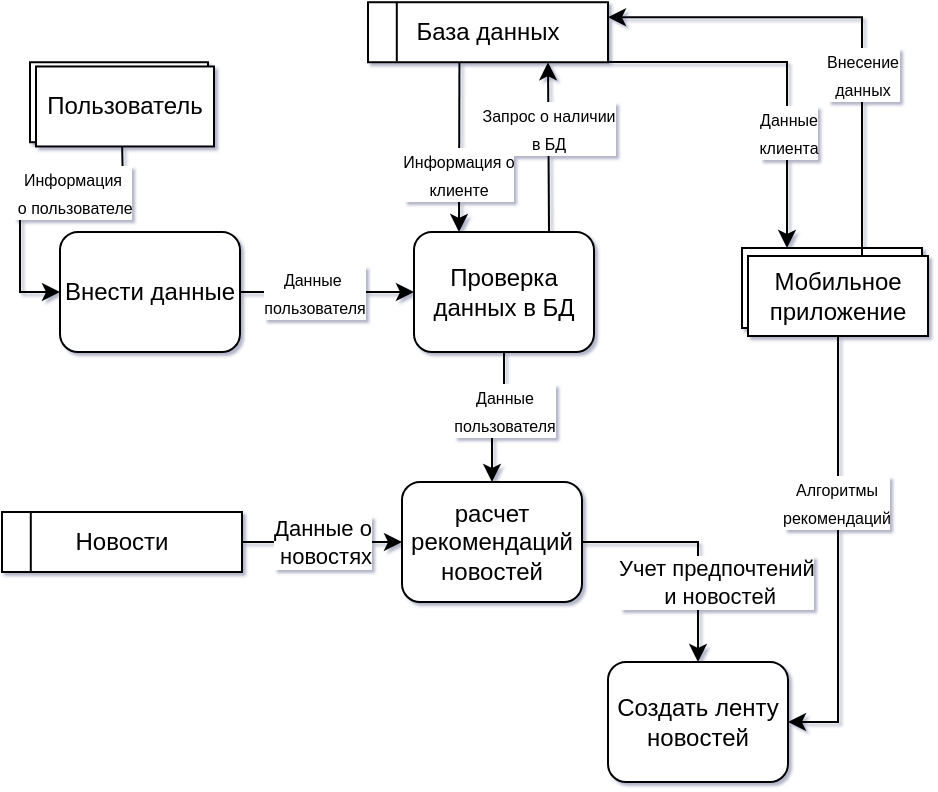 <mxfile version="26.2.14">
  <diagram name="Страница — 1" id="jkcYbJlOmVTbAYnmj0xH">
    <mxGraphModel dx="791" dy="455" grid="1" gridSize="10" guides="1" tooltips="1" connect="1" arrows="1" fold="1" page="1" pageScale="1" pageWidth="827" pageHeight="1169" background="#ffffff" math="0" shadow="1">
      <root>
        <mxCell id="0" />
        <mxCell id="1" parent="0" />
        <mxCell id="mDJKQDLBM94r_dco6EXA-20" style="edgeStyle=orthogonalEdgeStyle;rounded=0;orthogonalLoop=1;jettySize=auto;html=1;entryX=0;entryY=0.5;entryDx=0;entryDy=0;" edge="1" parent="1" target="mDJKQDLBM94r_dco6EXA-19">
          <mxGeometry relative="1" as="geometry">
            <mxPoint x="310.029" y="240" as="sourcePoint" />
          </mxGeometry>
        </mxCell>
        <mxCell id="mDJKQDLBM94r_dco6EXA-21" value="&lt;font style=&quot;font-size: 8px;&quot;&gt;Информация&lt;/font&gt;&lt;div&gt;&lt;font style=&quot;font-size: 8px;&quot;&gt;&amp;nbsp;о пользователе&lt;/font&gt;&lt;/div&gt;" style="edgeLabel;html=1;align=center;verticalAlign=middle;resizable=0;points=[];" vertex="1" connectable="0" parent="mDJKQDLBM94r_dco6EXA-20">
          <mxGeometry x="-0.22" y="1" relative="1" as="geometry">
            <mxPoint x="8" y="1" as="offset" />
          </mxGeometry>
        </mxCell>
        <mxCell id="p0OhxFANoe4dollfx0cS-59" style="edgeStyle=orthogonalEdgeStyle;rounded=0;orthogonalLoop=1;jettySize=auto;html=1;entryX=0.5;entryY=0;entryDx=0;entryDy=0;" parent="1" source="p0OhxFANoe4dollfx0cS-48" target="p0OhxFANoe4dollfx0cS-58" edge="1">
          <mxGeometry relative="1" as="geometry" />
        </mxCell>
        <mxCell id="p0OhxFANoe4dollfx0cS-60" value="Учет предпочтений&lt;div&gt;&amp;nbsp;и новостей&lt;/div&gt;" style="edgeLabel;html=1;align=center;verticalAlign=middle;resizable=0;points=[];" parent="p0OhxFANoe4dollfx0cS-59" vertex="1" connectable="0">
          <mxGeometry x="-0.133" relative="1" as="geometry">
            <mxPoint x="16" y="20" as="offset" />
          </mxGeometry>
        </mxCell>
        <mxCell id="p0OhxFANoe4dollfx0cS-48" value="расчет рекомендаций новостей" style="rounded=1;whiteSpace=wrap;html=1;" parent="1" vertex="1">
          <mxGeometry x="450" y="410" width="90" height="60" as="geometry" />
        </mxCell>
        <mxCell id="p0OhxFANoe4dollfx0cS-54" style="edgeStyle=orthogonalEdgeStyle;rounded=0;orthogonalLoop=1;jettySize=auto;html=1;entryX=0;entryY=0.5;entryDx=0;entryDy=0;" parent="1" source="p0OhxFANoe4dollfx0cS-52" target="p0OhxFANoe4dollfx0cS-48" edge="1">
          <mxGeometry relative="1" as="geometry" />
        </mxCell>
        <mxCell id="p0OhxFANoe4dollfx0cS-55" value="Данные о&lt;div&gt;&amp;nbsp;новостях&lt;/div&gt;" style="edgeLabel;html=1;align=center;verticalAlign=middle;resizable=0;points=[];" parent="p0OhxFANoe4dollfx0cS-54" vertex="1" connectable="0">
          <mxGeometry x="-0.297" relative="1" as="geometry">
            <mxPoint x="12" as="offset" />
          </mxGeometry>
        </mxCell>
        <mxCell id="p0OhxFANoe4dollfx0cS-52" value="Новости" style="rounded=0;whiteSpace=wrap;html=1;" parent="1" vertex="1">
          <mxGeometry x="250" y="425" width="120" height="30" as="geometry" />
        </mxCell>
        <mxCell id="p0OhxFANoe4dollfx0cS-53" value="" style="endArrow=none;html=1;rounded=0;entryX=0.12;entryY=-0.004;entryDx=0;entryDy=0;entryPerimeter=0;exitX=0.12;exitY=0.983;exitDx=0;exitDy=0;exitPerimeter=0;" parent="1" source="p0OhxFANoe4dollfx0cS-52" target="p0OhxFANoe4dollfx0cS-52" edge="1">
          <mxGeometry width="50" height="50" relative="1" as="geometry">
            <mxPoint x="240" y="555.06" as="sourcePoint" />
            <mxPoint x="290" y="505.06" as="targetPoint" />
          </mxGeometry>
        </mxCell>
        <mxCell id="p0OhxFANoe4dollfx0cS-58" value="Создать ленту новостей" style="rounded=1;whiteSpace=wrap;html=1;" parent="1" vertex="1">
          <mxGeometry x="553" y="500" width="90" height="60" as="geometry" />
        </mxCell>
        <mxCell id="p0OhxFANoe4dollfx0cS-62" value="" style="rounded=0;whiteSpace=wrap;html=1;" parent="1" vertex="1">
          <mxGeometry x="620" y="293" width="90" height="40" as="geometry" />
        </mxCell>
        <mxCell id="mDJKQDLBM94r_dco6EXA-35" style="edgeStyle=orthogonalEdgeStyle;rounded=0;orthogonalLoop=1;jettySize=auto;html=1;entryX=1;entryY=0.5;entryDx=0;entryDy=0;" edge="1" parent="1" source="p0OhxFANoe4dollfx0cS-67" target="p0OhxFANoe4dollfx0cS-58">
          <mxGeometry relative="1" as="geometry" />
        </mxCell>
        <mxCell id="mDJKQDLBM94r_dco6EXA-36" value="&lt;font style=&quot;font-size: 8px;&quot;&gt;Алгоритмы&lt;/font&gt;&lt;div&gt;&lt;font style=&quot;font-size: 8px;&quot;&gt;рекомендаций&lt;/font&gt;&lt;/div&gt;" style="edgeLabel;html=1;align=center;verticalAlign=middle;resizable=0;points=[];" vertex="1" connectable="0" parent="mDJKQDLBM94r_dco6EXA-35">
          <mxGeometry x="-0.24" y="-1" relative="1" as="geometry">
            <mxPoint as="offset" />
          </mxGeometry>
        </mxCell>
        <mxCell id="mDJKQDLBM94r_dco6EXA-39" style="edgeStyle=orthogonalEdgeStyle;rounded=0;orthogonalLoop=1;jettySize=auto;html=1;entryX=1;entryY=0.25;entryDx=0;entryDy=0;" edge="1" parent="1" source="p0OhxFANoe4dollfx0cS-67" target="mDJKQDLBM94r_dco6EXA-25">
          <mxGeometry relative="1" as="geometry">
            <Array as="points">
              <mxPoint x="680" y="178" />
            </Array>
          </mxGeometry>
        </mxCell>
        <mxCell id="mDJKQDLBM94r_dco6EXA-41" value="&lt;font style=&quot;font-size: 8px;&quot;&gt;Внесение&lt;/font&gt;&lt;div&gt;&lt;font style=&quot;font-size: 8px;&quot;&gt;данных&lt;/font&gt;&lt;/div&gt;" style="edgeLabel;html=1;align=center;verticalAlign=middle;resizable=0;points=[];" vertex="1" connectable="0" parent="mDJKQDLBM94r_dco6EXA-39">
          <mxGeometry x="-0.258" relative="1" as="geometry">
            <mxPoint as="offset" />
          </mxGeometry>
        </mxCell>
        <mxCell id="p0OhxFANoe4dollfx0cS-67" value="Мобильное&lt;div&gt;приложение&lt;/div&gt;" style="rounded=0;whiteSpace=wrap;html=1;" parent="1" vertex="1">
          <mxGeometry x="623" y="297" width="90" height="40" as="geometry" />
        </mxCell>
        <mxCell id="mDJKQDLBM94r_dco6EXA-31" style="edgeStyle=orthogonalEdgeStyle;rounded=0;orthogonalLoop=1;jettySize=auto;html=1;entryX=0.5;entryY=0;entryDx=0;entryDy=0;" edge="1" parent="1" source="mDJKQDLBM94r_dco6EXA-11" target="p0OhxFANoe4dollfx0cS-48">
          <mxGeometry relative="1" as="geometry" />
        </mxCell>
        <mxCell id="mDJKQDLBM94r_dco6EXA-32" value="&lt;font style=&quot;font-size: 8px;&quot;&gt;Данные&lt;/font&gt;&lt;div&gt;&lt;font style=&quot;font-size: 8px;&quot;&gt;пользователя&lt;/font&gt;&lt;/div&gt;" style="edgeLabel;html=1;align=center;verticalAlign=middle;resizable=0;points=[];" vertex="1" connectable="0" parent="mDJKQDLBM94r_dco6EXA-31">
          <mxGeometry x="-0.179" relative="1" as="geometry">
            <mxPoint as="offset" />
          </mxGeometry>
        </mxCell>
        <mxCell id="mDJKQDLBM94r_dco6EXA-11" value="Проверка данных в БД" style="rounded=1;whiteSpace=wrap;html=1;" vertex="1" parent="1">
          <mxGeometry x="456" y="285" width="90" height="60" as="geometry" />
        </mxCell>
        <mxCell id="mDJKQDLBM94r_dco6EXA-22" style="edgeStyle=orthogonalEdgeStyle;rounded=0;orthogonalLoop=1;jettySize=auto;html=1;entryX=0;entryY=0.5;entryDx=0;entryDy=0;" edge="1" parent="1" source="mDJKQDLBM94r_dco6EXA-19" target="mDJKQDLBM94r_dco6EXA-11">
          <mxGeometry relative="1" as="geometry" />
        </mxCell>
        <mxCell id="mDJKQDLBM94r_dco6EXA-24" value="&lt;font style=&quot;font-size: 8px;&quot;&gt;Данные&amp;nbsp;&lt;/font&gt;&lt;div&gt;&lt;font style=&quot;font-size: 8px;&quot;&gt;пользователя&lt;/font&gt;&lt;/div&gt;" style="edgeLabel;html=1;align=center;verticalAlign=middle;resizable=0;points=[];" vertex="1" connectable="0" parent="mDJKQDLBM94r_dco6EXA-22">
          <mxGeometry x="-0.248" y="1" relative="1" as="geometry">
            <mxPoint x="4" y="1" as="offset" />
          </mxGeometry>
        </mxCell>
        <mxCell id="mDJKQDLBM94r_dco6EXA-19" value="Внести данные" style="rounded=1;whiteSpace=wrap;html=1;" vertex="1" parent="1">
          <mxGeometry x="279" y="285" width="90" height="60" as="geometry" />
        </mxCell>
        <mxCell id="mDJKQDLBM94r_dco6EXA-37" style="edgeStyle=orthogonalEdgeStyle;rounded=0;orthogonalLoop=1;jettySize=auto;html=1;entryX=0.25;entryY=0;entryDx=0;entryDy=0;" edge="1" parent="1" source="mDJKQDLBM94r_dco6EXA-25" target="p0OhxFANoe4dollfx0cS-62">
          <mxGeometry relative="1" as="geometry">
            <Array as="points">
              <mxPoint x="642" y="200" />
            </Array>
          </mxGeometry>
        </mxCell>
        <mxCell id="mDJKQDLBM94r_dco6EXA-38" value="&lt;font style=&quot;font-size: 8px;&quot;&gt;Данные&lt;/font&gt;&lt;div&gt;&lt;font style=&quot;font-size: 8px;&quot;&gt;клиента&lt;/font&gt;&lt;/div&gt;" style="edgeLabel;html=1;align=center;verticalAlign=middle;resizable=0;points=[];" vertex="1" connectable="0" parent="mDJKQDLBM94r_dco6EXA-37">
          <mxGeometry x="0.361" relative="1" as="geometry">
            <mxPoint as="offset" />
          </mxGeometry>
        </mxCell>
        <mxCell id="mDJKQDLBM94r_dco6EXA-25" value="База данных" style="rounded=0;whiteSpace=wrap;html=1;" vertex="1" parent="1">
          <mxGeometry x="433" y="170.12" width="120" height="30" as="geometry" />
        </mxCell>
        <mxCell id="mDJKQDLBM94r_dco6EXA-26" value="" style="endArrow=none;html=1;rounded=0;entryX=0.12;entryY=-0.004;entryDx=0;entryDy=0;entryPerimeter=0;exitX=0.12;exitY=0.983;exitDx=0;exitDy=0;exitPerimeter=0;" edge="1" parent="1" source="mDJKQDLBM94r_dco6EXA-25" target="mDJKQDLBM94r_dco6EXA-25">
          <mxGeometry width="50" height="50" relative="1" as="geometry">
            <mxPoint x="431" y="300.18" as="sourcePoint" />
            <mxPoint x="481" y="250.18" as="targetPoint" />
          </mxGeometry>
        </mxCell>
        <mxCell id="mDJKQDLBM94r_dco6EXA-27" value="" style="endArrow=classic;html=1;rounded=0;entryX=0.75;entryY=1;entryDx=0;entryDy=0;exitX=0.75;exitY=0;exitDx=0;exitDy=0;" edge="1" parent="1" source="mDJKQDLBM94r_dco6EXA-11" target="mDJKQDLBM94r_dco6EXA-25">
          <mxGeometry width="50" height="50" relative="1" as="geometry">
            <mxPoint x="496" y="280" as="sourcePoint" />
            <mxPoint x="546" y="230" as="targetPoint" />
          </mxGeometry>
        </mxCell>
        <mxCell id="mDJKQDLBM94r_dco6EXA-29" value="&lt;font style=&quot;font-size: 8px;&quot;&gt;Запрос о наличии&lt;/font&gt;&lt;div&gt;&lt;font style=&quot;font-size: 8px;&quot;&gt;в БД&lt;/font&gt;&lt;/div&gt;" style="edgeLabel;html=1;align=center;verticalAlign=middle;resizable=0;points=[];" vertex="1" connectable="0" parent="mDJKQDLBM94r_dco6EXA-27">
          <mxGeometry x="0.239" relative="1" as="geometry">
            <mxPoint as="offset" />
          </mxGeometry>
        </mxCell>
        <mxCell id="mDJKQDLBM94r_dco6EXA-28" value="" style="endArrow=classic;html=1;rounded=0;entryX=0.25;entryY=0;entryDx=0;entryDy=0;exitX=0.381;exitY=1;exitDx=0;exitDy=0;exitPerimeter=0;" edge="1" parent="1" source="mDJKQDLBM94r_dco6EXA-25" target="mDJKQDLBM94r_dco6EXA-11">
          <mxGeometry width="50" height="50" relative="1" as="geometry">
            <mxPoint x="436" y="270" as="sourcePoint" />
            <mxPoint x="486" y="220" as="targetPoint" />
          </mxGeometry>
        </mxCell>
        <mxCell id="mDJKQDLBM94r_dco6EXA-30" value="&lt;font style=&quot;font-size: 8px;&quot;&gt;Информация о&lt;/font&gt;&lt;div&gt;&lt;font style=&quot;font-size: 8px;&quot;&gt;клиенте&lt;/font&gt;&lt;/div&gt;" style="edgeLabel;html=1;align=center;verticalAlign=middle;resizable=0;points=[];" vertex="1" connectable="0" parent="mDJKQDLBM94r_dco6EXA-28">
          <mxGeometry x="0.307" y="-1" relative="1" as="geometry">
            <mxPoint as="offset" />
          </mxGeometry>
        </mxCell>
        <mxCell id="mDJKQDLBM94r_dco6EXA-33" value="Пользователь" style="rounded=0;whiteSpace=wrap;html=1;" vertex="1" parent="1">
          <mxGeometry x="264" y="200.12" width="89" height="40" as="geometry" />
        </mxCell>
        <mxCell id="mDJKQDLBM94r_dco6EXA-34" value="Пользователь" style="rounded=0;whiteSpace=wrap;html=1;" vertex="1" parent="1">
          <mxGeometry x="267" y="202.24" width="89" height="40" as="geometry" />
        </mxCell>
      </root>
    </mxGraphModel>
  </diagram>
</mxfile>
